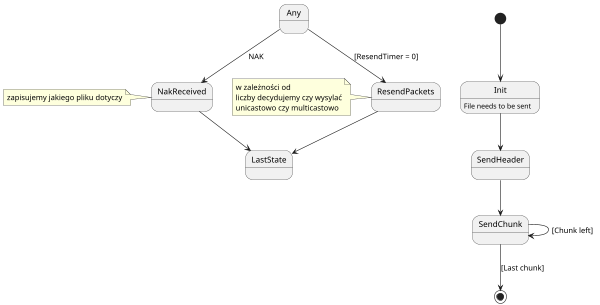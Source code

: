 @startuml
scale 600 width

[*] --> Init
Init : File needs to be sent
Init --> SendHeader

Any --> NakReceived : NAK
NakReceived --> LastState
Any --> ResendPackets : [ResendTimer = 0] 
ResendPackets --> LastState

note left of NakReceived : zapisujemy jakiego pliku dotyczy
note left of ResendPackets : w zależności od\nliczby decydujemy czy wysylać\nunicastowo czy multicastowo

SendHeader --> SendChunk

SendChunk --> SendChunk : [Chunk left]
SendChunk --> [*] : [Last chunk]
@enduml